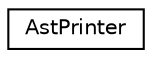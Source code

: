 digraph "Graphical Class Hierarchy"
{
 // LATEX_PDF_SIZE
  edge [fontname="Helvetica",fontsize="10",labelfontname="Helvetica",labelfontsize="10"];
  node [fontname="Helvetica",fontsize="10",shape=record];
  rankdir="LR";
  Node0 [label="AstPrinter",height=0.2,width=0.4,color="black", fillcolor="white", style="filled",URL="$classAstPrinter.html",tooltip="printer helper class"];
}
